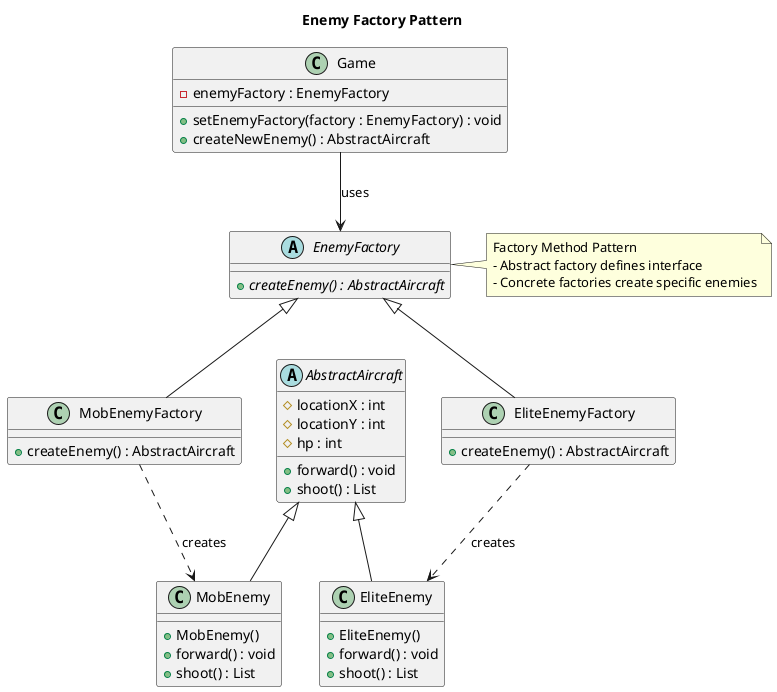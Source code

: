 @startuml EnemyFactory
title Enemy Factory Pattern

abstract class AbstractAircraft {
  #locationX : int
  #locationY : int
  #hp : int
  +forward() : void
  +shoot() : List
}

class MobEnemy {
  +MobEnemy()
  +forward() : void
  +shoot() : List
}

class EliteEnemy {
  +EliteEnemy()
  +forward() : void
  +shoot() : List
}

abstract class EnemyFactory {
  +{abstract} createEnemy() : AbstractAircraft
}

class MobEnemyFactory {
  +createEnemy() : AbstractAircraft
}

class EliteEnemyFactory {
  +createEnemy() : AbstractAircraft
}

class Game {
  -enemyFactory : EnemyFactory
  +setEnemyFactory(factory : EnemyFactory) : void
  +createNewEnemy() : AbstractAircraft
}

AbstractAircraft <|-- MobEnemy
AbstractAircraft <|-- EliteEnemy
EnemyFactory <|-- MobEnemyFactory
EnemyFactory <|-- EliteEnemyFactory
MobEnemyFactory ..> MobEnemy : creates
EliteEnemyFactory ..> EliteEnemy : creates
Game --> EnemyFactory : uses

note right of EnemyFactory
Factory Method Pattern
- Abstract factory defines interface
- Concrete factories create specific enemies
end note

@enduml